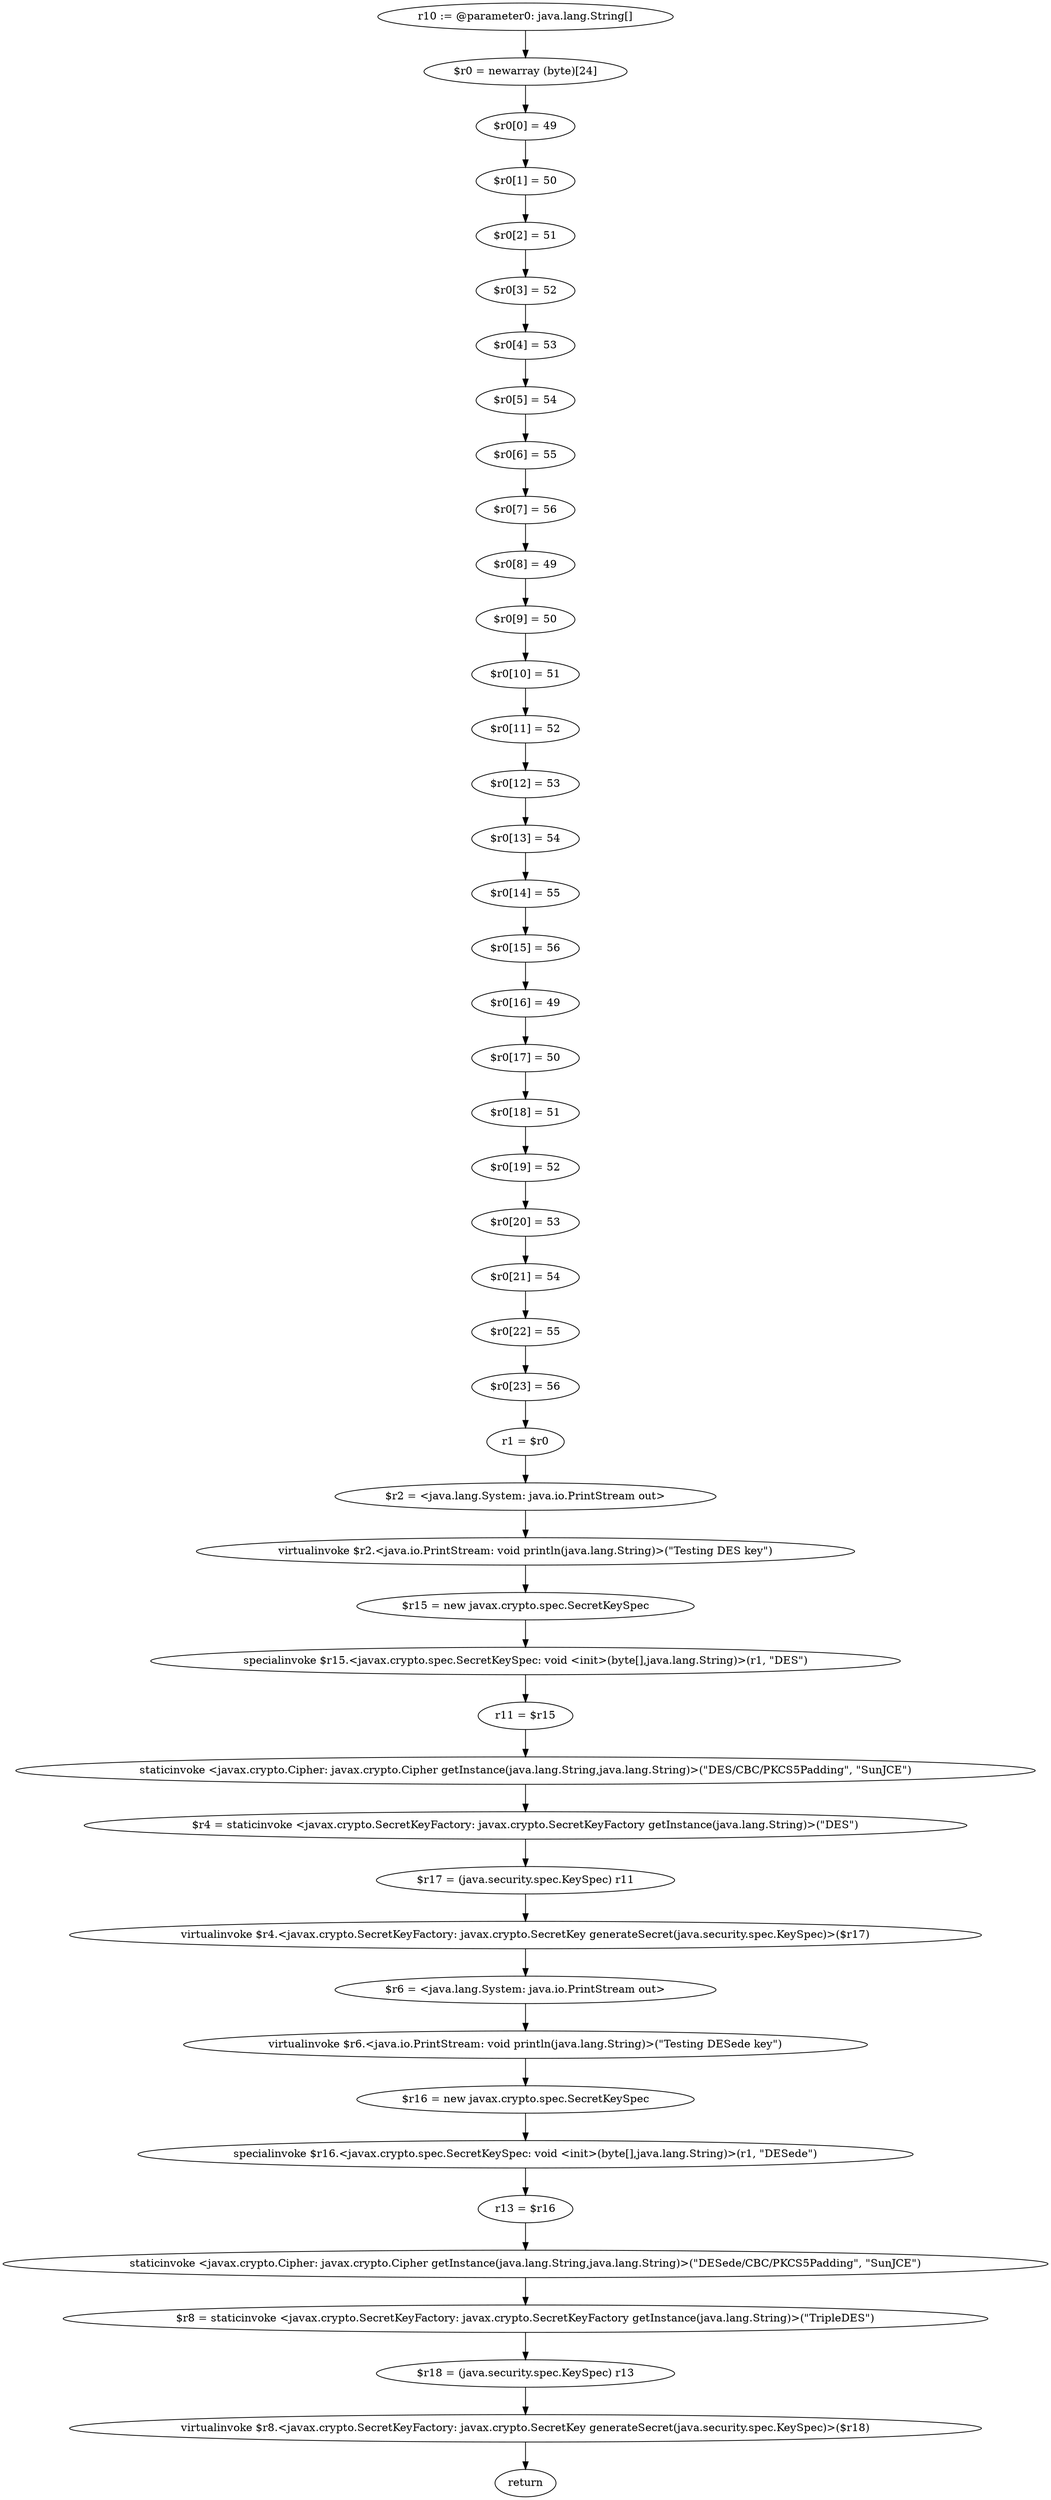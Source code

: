 digraph "unitGraph" {
    "r10 := @parameter0: java.lang.String[]"
    "$r0 = newarray (byte)[24]"
    "$r0[0] = 49"
    "$r0[1] = 50"
    "$r0[2] = 51"
    "$r0[3] = 52"
    "$r0[4] = 53"
    "$r0[5] = 54"
    "$r0[6] = 55"
    "$r0[7] = 56"
    "$r0[8] = 49"
    "$r0[9] = 50"
    "$r0[10] = 51"
    "$r0[11] = 52"
    "$r0[12] = 53"
    "$r0[13] = 54"
    "$r0[14] = 55"
    "$r0[15] = 56"
    "$r0[16] = 49"
    "$r0[17] = 50"
    "$r0[18] = 51"
    "$r0[19] = 52"
    "$r0[20] = 53"
    "$r0[21] = 54"
    "$r0[22] = 55"
    "$r0[23] = 56"
    "r1 = $r0"
    "$r2 = <java.lang.System: java.io.PrintStream out>"
    "virtualinvoke $r2.<java.io.PrintStream: void println(java.lang.String)>(\"Testing DES key\")"
    "$r15 = new javax.crypto.spec.SecretKeySpec"
    "specialinvoke $r15.<javax.crypto.spec.SecretKeySpec: void <init>(byte[],java.lang.String)>(r1, \"DES\")"
    "r11 = $r15"
    "staticinvoke <javax.crypto.Cipher: javax.crypto.Cipher getInstance(java.lang.String,java.lang.String)>(\"DES/CBC/PKCS5Padding\", \"SunJCE\")"
    "$r4 = staticinvoke <javax.crypto.SecretKeyFactory: javax.crypto.SecretKeyFactory getInstance(java.lang.String)>(\"DES\")"
    "$r17 = (java.security.spec.KeySpec) r11"
    "virtualinvoke $r4.<javax.crypto.SecretKeyFactory: javax.crypto.SecretKey generateSecret(java.security.spec.KeySpec)>($r17)"
    "$r6 = <java.lang.System: java.io.PrintStream out>"
    "virtualinvoke $r6.<java.io.PrintStream: void println(java.lang.String)>(\"Testing DESede key\")"
    "$r16 = new javax.crypto.spec.SecretKeySpec"
    "specialinvoke $r16.<javax.crypto.spec.SecretKeySpec: void <init>(byte[],java.lang.String)>(r1, \"DESede\")"
    "r13 = $r16"
    "staticinvoke <javax.crypto.Cipher: javax.crypto.Cipher getInstance(java.lang.String,java.lang.String)>(\"DESede/CBC/PKCS5Padding\", \"SunJCE\")"
    "$r8 = staticinvoke <javax.crypto.SecretKeyFactory: javax.crypto.SecretKeyFactory getInstance(java.lang.String)>(\"TripleDES\")"
    "$r18 = (java.security.spec.KeySpec) r13"
    "virtualinvoke $r8.<javax.crypto.SecretKeyFactory: javax.crypto.SecretKey generateSecret(java.security.spec.KeySpec)>($r18)"
    "return"
    "r10 := @parameter0: java.lang.String[]"->"$r0 = newarray (byte)[24]";
    "$r0 = newarray (byte)[24]"->"$r0[0] = 49";
    "$r0[0] = 49"->"$r0[1] = 50";
    "$r0[1] = 50"->"$r0[2] = 51";
    "$r0[2] = 51"->"$r0[3] = 52";
    "$r0[3] = 52"->"$r0[4] = 53";
    "$r0[4] = 53"->"$r0[5] = 54";
    "$r0[5] = 54"->"$r0[6] = 55";
    "$r0[6] = 55"->"$r0[7] = 56";
    "$r0[7] = 56"->"$r0[8] = 49";
    "$r0[8] = 49"->"$r0[9] = 50";
    "$r0[9] = 50"->"$r0[10] = 51";
    "$r0[10] = 51"->"$r0[11] = 52";
    "$r0[11] = 52"->"$r0[12] = 53";
    "$r0[12] = 53"->"$r0[13] = 54";
    "$r0[13] = 54"->"$r0[14] = 55";
    "$r0[14] = 55"->"$r0[15] = 56";
    "$r0[15] = 56"->"$r0[16] = 49";
    "$r0[16] = 49"->"$r0[17] = 50";
    "$r0[17] = 50"->"$r0[18] = 51";
    "$r0[18] = 51"->"$r0[19] = 52";
    "$r0[19] = 52"->"$r0[20] = 53";
    "$r0[20] = 53"->"$r0[21] = 54";
    "$r0[21] = 54"->"$r0[22] = 55";
    "$r0[22] = 55"->"$r0[23] = 56";
    "$r0[23] = 56"->"r1 = $r0";
    "r1 = $r0"->"$r2 = <java.lang.System: java.io.PrintStream out>";
    "$r2 = <java.lang.System: java.io.PrintStream out>"->"virtualinvoke $r2.<java.io.PrintStream: void println(java.lang.String)>(\"Testing DES key\")";
    "virtualinvoke $r2.<java.io.PrintStream: void println(java.lang.String)>(\"Testing DES key\")"->"$r15 = new javax.crypto.spec.SecretKeySpec";
    "$r15 = new javax.crypto.spec.SecretKeySpec"->"specialinvoke $r15.<javax.crypto.spec.SecretKeySpec: void <init>(byte[],java.lang.String)>(r1, \"DES\")";
    "specialinvoke $r15.<javax.crypto.spec.SecretKeySpec: void <init>(byte[],java.lang.String)>(r1, \"DES\")"->"r11 = $r15";
    "r11 = $r15"->"staticinvoke <javax.crypto.Cipher: javax.crypto.Cipher getInstance(java.lang.String,java.lang.String)>(\"DES/CBC/PKCS5Padding\", \"SunJCE\")";
    "staticinvoke <javax.crypto.Cipher: javax.crypto.Cipher getInstance(java.lang.String,java.lang.String)>(\"DES/CBC/PKCS5Padding\", \"SunJCE\")"->"$r4 = staticinvoke <javax.crypto.SecretKeyFactory: javax.crypto.SecretKeyFactory getInstance(java.lang.String)>(\"DES\")";
    "$r4 = staticinvoke <javax.crypto.SecretKeyFactory: javax.crypto.SecretKeyFactory getInstance(java.lang.String)>(\"DES\")"->"$r17 = (java.security.spec.KeySpec) r11";
    "$r17 = (java.security.spec.KeySpec) r11"->"virtualinvoke $r4.<javax.crypto.SecretKeyFactory: javax.crypto.SecretKey generateSecret(java.security.spec.KeySpec)>($r17)";
    "virtualinvoke $r4.<javax.crypto.SecretKeyFactory: javax.crypto.SecretKey generateSecret(java.security.spec.KeySpec)>($r17)"->"$r6 = <java.lang.System: java.io.PrintStream out>";
    "$r6 = <java.lang.System: java.io.PrintStream out>"->"virtualinvoke $r6.<java.io.PrintStream: void println(java.lang.String)>(\"Testing DESede key\")";
    "virtualinvoke $r6.<java.io.PrintStream: void println(java.lang.String)>(\"Testing DESede key\")"->"$r16 = new javax.crypto.spec.SecretKeySpec";
    "$r16 = new javax.crypto.spec.SecretKeySpec"->"specialinvoke $r16.<javax.crypto.spec.SecretKeySpec: void <init>(byte[],java.lang.String)>(r1, \"DESede\")";
    "specialinvoke $r16.<javax.crypto.spec.SecretKeySpec: void <init>(byte[],java.lang.String)>(r1, \"DESede\")"->"r13 = $r16";
    "r13 = $r16"->"staticinvoke <javax.crypto.Cipher: javax.crypto.Cipher getInstance(java.lang.String,java.lang.String)>(\"DESede/CBC/PKCS5Padding\", \"SunJCE\")";
    "staticinvoke <javax.crypto.Cipher: javax.crypto.Cipher getInstance(java.lang.String,java.lang.String)>(\"DESede/CBC/PKCS5Padding\", \"SunJCE\")"->"$r8 = staticinvoke <javax.crypto.SecretKeyFactory: javax.crypto.SecretKeyFactory getInstance(java.lang.String)>(\"TripleDES\")";
    "$r8 = staticinvoke <javax.crypto.SecretKeyFactory: javax.crypto.SecretKeyFactory getInstance(java.lang.String)>(\"TripleDES\")"->"$r18 = (java.security.spec.KeySpec) r13";
    "$r18 = (java.security.spec.KeySpec) r13"->"virtualinvoke $r8.<javax.crypto.SecretKeyFactory: javax.crypto.SecretKey generateSecret(java.security.spec.KeySpec)>($r18)";
    "virtualinvoke $r8.<javax.crypto.SecretKeyFactory: javax.crypto.SecretKey generateSecret(java.security.spec.KeySpec)>($r18)"->"return";
}
